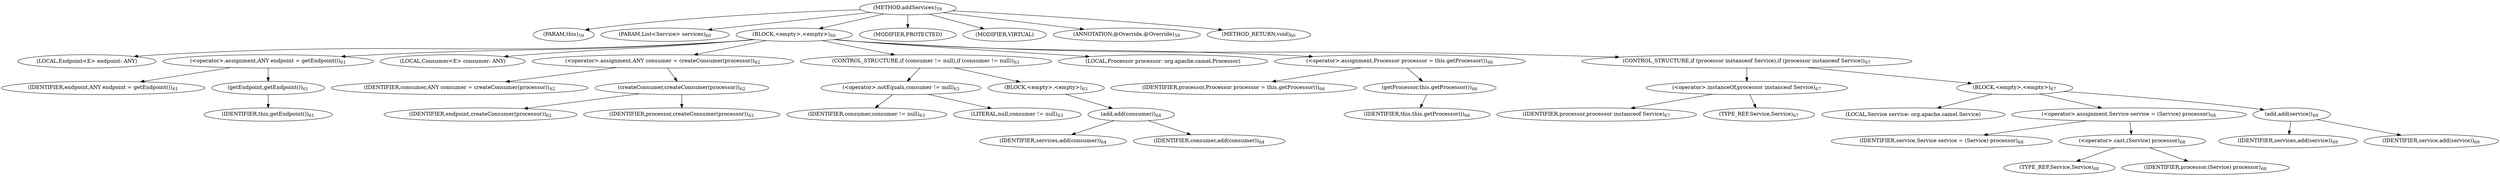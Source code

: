 digraph "addServices" {  
"72" [label = <(METHOD,addServices)<SUB>59</SUB>> ]
"11" [label = <(PARAM,this)<SUB>59</SUB>> ]
"73" [label = <(PARAM,List&lt;Service&gt; services)<SUB>60</SUB>> ]
"74" [label = <(BLOCK,&lt;empty&gt;,&lt;empty&gt;)<SUB>60</SUB>> ]
"75" [label = <(LOCAL,Endpoint&lt;E&gt; endpoint: ANY)> ]
"76" [label = <(&lt;operator&gt;.assignment,ANY endpoint = getEndpoint())<SUB>61</SUB>> ]
"77" [label = <(IDENTIFIER,endpoint,ANY endpoint = getEndpoint())<SUB>61</SUB>> ]
"78" [label = <(getEndpoint,getEndpoint())<SUB>61</SUB>> ]
"10" [label = <(IDENTIFIER,this,getEndpoint())<SUB>61</SUB>> ]
"79" [label = <(LOCAL,Consumer&lt;E&gt; consumer: ANY)> ]
"80" [label = <(&lt;operator&gt;.assignment,ANY consumer = createConsumer(processor))<SUB>62</SUB>> ]
"81" [label = <(IDENTIFIER,consumer,ANY consumer = createConsumer(processor))<SUB>62</SUB>> ]
"82" [label = <(createConsumer,createConsumer(processor))<SUB>62</SUB>> ]
"83" [label = <(IDENTIFIER,endpoint,createConsumer(processor))<SUB>62</SUB>> ]
"84" [label = <(IDENTIFIER,processor,createConsumer(processor))<SUB>62</SUB>> ]
"85" [label = <(CONTROL_STRUCTURE,if (consumer != null),if (consumer != null))<SUB>63</SUB>> ]
"86" [label = <(&lt;operator&gt;.notEquals,consumer != null)<SUB>63</SUB>> ]
"87" [label = <(IDENTIFIER,consumer,consumer != null)<SUB>63</SUB>> ]
"88" [label = <(LITERAL,null,consumer != null)<SUB>63</SUB>> ]
"89" [label = <(BLOCK,&lt;empty&gt;,&lt;empty&gt;)<SUB>63</SUB>> ]
"90" [label = <(add,add(consumer))<SUB>64</SUB>> ]
"91" [label = <(IDENTIFIER,services,add(consumer))<SUB>64</SUB>> ]
"92" [label = <(IDENTIFIER,consumer,add(consumer))<SUB>64</SUB>> ]
"93" [label = <(LOCAL,Processor processor: org.apache.camel.Processor)> ]
"94" [label = <(&lt;operator&gt;.assignment,Processor processor = this.getProcessor())<SUB>66</SUB>> ]
"95" [label = <(IDENTIFIER,processor,Processor processor = this.getProcessor())<SUB>66</SUB>> ]
"96" [label = <(getProcessor,this.getProcessor())<SUB>66</SUB>> ]
"12" [label = <(IDENTIFIER,this,this.getProcessor())<SUB>66</SUB>> ]
"97" [label = <(CONTROL_STRUCTURE,if (processor instanceof Service),if (processor instanceof Service))<SUB>67</SUB>> ]
"98" [label = <(&lt;operator&gt;.instanceOf,processor instanceof Service)<SUB>67</SUB>> ]
"99" [label = <(IDENTIFIER,processor,processor instanceof Service)<SUB>67</SUB>> ]
"100" [label = <(TYPE_REF,Service,Service)<SUB>67</SUB>> ]
"101" [label = <(BLOCK,&lt;empty&gt;,&lt;empty&gt;)<SUB>67</SUB>> ]
"102" [label = <(LOCAL,Service service: org.apache.camel.Service)> ]
"103" [label = <(&lt;operator&gt;.assignment,Service service = (Service) processor)<SUB>68</SUB>> ]
"104" [label = <(IDENTIFIER,service,Service service = (Service) processor)<SUB>68</SUB>> ]
"105" [label = <(&lt;operator&gt;.cast,(Service) processor)<SUB>68</SUB>> ]
"106" [label = <(TYPE_REF,Service,Service)<SUB>68</SUB>> ]
"107" [label = <(IDENTIFIER,processor,(Service) processor)<SUB>68</SUB>> ]
"108" [label = <(add,add(service))<SUB>69</SUB>> ]
"109" [label = <(IDENTIFIER,services,add(service))<SUB>69</SUB>> ]
"110" [label = <(IDENTIFIER,service,add(service))<SUB>69</SUB>> ]
"111" [label = <(MODIFIER,PROTECTED)> ]
"112" [label = <(MODIFIER,VIRTUAL)> ]
"113" [label = <(ANNOTATION,@Override,@Override)<SUB>59</SUB>> ]
"114" [label = <(METHOD_RETURN,void)<SUB>60</SUB>> ]
  "72" -> "11" 
  "72" -> "73" 
  "72" -> "74" 
  "72" -> "111" 
  "72" -> "112" 
  "72" -> "113" 
  "72" -> "114" 
  "74" -> "75" 
  "74" -> "76" 
  "74" -> "79" 
  "74" -> "80" 
  "74" -> "85" 
  "74" -> "93" 
  "74" -> "94" 
  "74" -> "97" 
  "76" -> "77" 
  "76" -> "78" 
  "78" -> "10" 
  "80" -> "81" 
  "80" -> "82" 
  "82" -> "83" 
  "82" -> "84" 
  "85" -> "86" 
  "85" -> "89" 
  "86" -> "87" 
  "86" -> "88" 
  "89" -> "90" 
  "90" -> "91" 
  "90" -> "92" 
  "94" -> "95" 
  "94" -> "96" 
  "96" -> "12" 
  "97" -> "98" 
  "97" -> "101" 
  "98" -> "99" 
  "98" -> "100" 
  "101" -> "102" 
  "101" -> "103" 
  "101" -> "108" 
  "103" -> "104" 
  "103" -> "105" 
  "105" -> "106" 
  "105" -> "107" 
  "108" -> "109" 
  "108" -> "110" 
}
